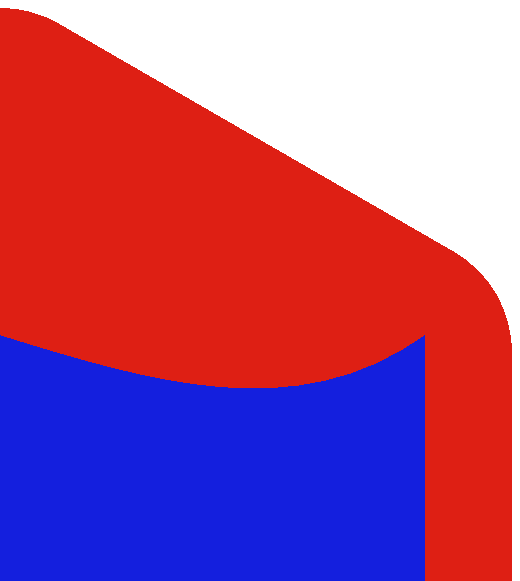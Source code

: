 % hexacylon.mp
% L. Nobre G.
% 2006

beginfig(1);
  numeric i, actang, hexdiam, curvray, myang;
  path outerp, innerp;
  hexdiam = 15cm;
  curvray = 8.5mm;
  myang = 36;
  for i=1 upto 6:
    actang := (i-1)*60-90;
    z[2*i-1] = 0.5*hexdiam*dir( actang ) + curvray*dir( actang - 120 );
    z[2*i]   = 0.5*hexdiam*dir( actang ) + curvray*dir( actang + 120 );
    z[20+i] = 0.5[z[2*i-1],z[2*i]] - curvray*dir( actang );
  endfor;
  outerp = for i=1 upto 6: z[2*i-1]...z[2*i]--- endfor cycle;
  innerp = z22---z23{dir(myang+180)}..{dir(myang+180)}z25---
           z26{dir(myang)}..{dir(myang)}cycle;
  fill outerp withcolor (0.87,0.12,0.08);
  fill innerp withcolor (0.08,0.12,0.87);
endfig;
end.
